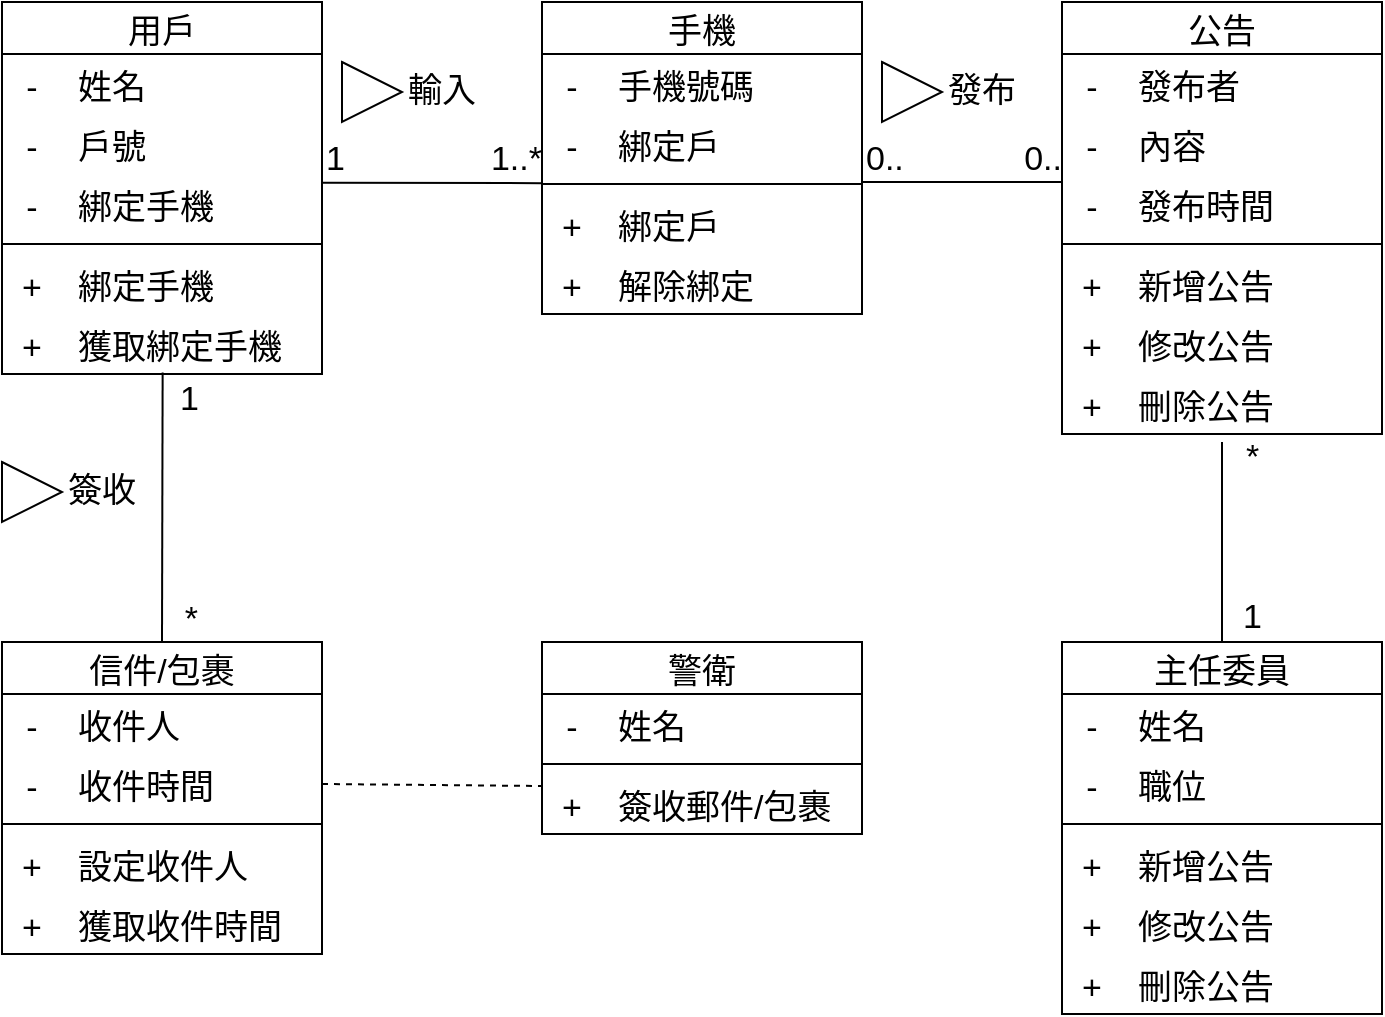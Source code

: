 <mxfile>
    <diagram id="Fy5zl0DEmOjQm2ddzAvr" name="初步類別圖">
        <mxGraphModel dx="1242" dy="563" grid="1" gridSize="10" guides="1" tooltips="1" connect="1" arrows="1" fold="1" page="1" pageScale="1" pageWidth="827" pageHeight="1169" math="0" shadow="0">
            <root>
                <mxCell id="0"/>
                <mxCell id="1" parent="0"/>
                <mxCell id="2" value="用戶" style="swimlane;fontStyle=0;childLayout=stackLayout;horizontal=1;startSize=26;horizontalStack=0;resizeParent=1;resizeParentMax=0;resizeLast=0;collapsible=1;marginBottom=0;align=center;fontSize=17;" parent="1" vertex="1">
                    <mxGeometry x="80" y="90" width="160" height="186" as="geometry"/>
                </mxCell>
                <mxCell id="21" value="" style="shape=table;startSize=0;container=1;collapsible=1;childLayout=tableLayout;fixedRows=1;rowLines=0;fontStyle=0;align=center;resizeLast=1;strokeColor=none;fillColor=none;collapsible=0;fontSize=17;" parent="2" vertex="1">
                    <mxGeometry y="26" width="160" height="90" as="geometry"/>
                </mxCell>
                <mxCell id="22" value="" style="shape=tableRow;horizontal=0;startSize=0;swimlaneHead=0;swimlaneBody=0;fillColor=none;collapsible=0;dropTarget=0;points=[[0,0.5],[1,0.5]];portConstraint=eastwest;top=0;left=0;right=0;bottom=0;fontSize=17;" parent="21" vertex="1">
                    <mxGeometry width="160" height="30" as="geometry"/>
                </mxCell>
                <mxCell id="23" value="-" style="shape=partialRectangle;connectable=0;fillColor=none;top=0;left=0;bottom=0;right=0;fontStyle=0;overflow=hidden;fontSize=17;" parent="22" vertex="1">
                    <mxGeometry width="30" height="30" as="geometry">
                        <mxRectangle width="30" height="30" as="alternateBounds"/>
                    </mxGeometry>
                </mxCell>
                <mxCell id="24" value="姓名   " style="shape=partialRectangle;connectable=0;fillColor=none;top=0;left=0;bottom=0;right=0;align=left;spacingLeft=6;fontStyle=0;overflow=hidden;fontSize=17;" parent="22" vertex="1">
                    <mxGeometry x="30" width="130" height="30" as="geometry">
                        <mxRectangle width="130" height="30" as="alternateBounds"/>
                    </mxGeometry>
                </mxCell>
                <mxCell id="18" value="" style="shape=tableRow;horizontal=0;startSize=0;swimlaneHead=0;swimlaneBody=0;fillColor=none;collapsible=0;dropTarget=0;points=[[0,0.5],[1,0.5]];portConstraint=eastwest;top=0;left=0;right=0;bottom=0;fontSize=17;" parent="21" vertex="1">
                    <mxGeometry y="30" width="160" height="30" as="geometry"/>
                </mxCell>
                <mxCell id="19" value="-" style="shape=partialRectangle;connectable=0;fillColor=none;top=0;left=0;bottom=0;right=0;fontStyle=0;overflow=hidden;fontSize=17;" parent="18" vertex="1">
                    <mxGeometry width="30" height="30" as="geometry">
                        <mxRectangle width="30" height="30" as="alternateBounds"/>
                    </mxGeometry>
                </mxCell>
                <mxCell id="20" value="戶號" style="shape=partialRectangle;connectable=0;fillColor=none;top=0;left=0;bottom=0;right=0;align=left;spacingLeft=6;fontStyle=0;overflow=hidden;fontSize=17;" parent="18" vertex="1">
                    <mxGeometry x="30" width="130" height="30" as="geometry">
                        <mxRectangle width="130" height="30" as="alternateBounds"/>
                    </mxGeometry>
                </mxCell>
                <mxCell id="25" value="" style="shape=tableRow;horizontal=0;startSize=0;swimlaneHead=0;swimlaneBody=0;fillColor=none;collapsible=0;dropTarget=0;points=[[0,0.5],[1,0.5]];portConstraint=eastwest;top=0;left=0;right=0;bottom=0;fontSize=17;" parent="21" vertex="1">
                    <mxGeometry y="60" width="160" height="30" as="geometry"/>
                </mxCell>
                <mxCell id="26" value="-" style="shape=partialRectangle;connectable=0;fillColor=none;top=0;left=0;bottom=0;right=0;fontStyle=0;overflow=hidden;fontSize=17;" parent="25" vertex="1">
                    <mxGeometry width="30" height="30" as="geometry">
                        <mxRectangle width="30" height="30" as="alternateBounds"/>
                    </mxGeometry>
                </mxCell>
                <mxCell id="27" value="綁定手機" style="shape=partialRectangle;connectable=0;fillColor=none;top=0;left=0;bottom=0;right=0;align=left;spacingLeft=6;fontStyle=0;overflow=hidden;fontSize=17;" parent="25" vertex="1">
                    <mxGeometry x="30" width="130" height="30" as="geometry">
                        <mxRectangle width="130" height="30" as="alternateBounds"/>
                    </mxGeometry>
                </mxCell>
                <mxCell id="6" value="" style="line;strokeWidth=1;rotatable=0;dashed=0;labelPosition=right;align=left;verticalAlign=middle;spacingTop=0;spacingLeft=6;points=[];portConstraint=eastwest;fontSize=17;" parent="2" vertex="1">
                    <mxGeometry y="116" width="160" height="10" as="geometry"/>
                </mxCell>
                <mxCell id="13" value="" style="shape=table;startSize=0;container=1;collapsible=1;childLayout=tableLayout;fixedRows=1;rowLines=0;fontStyle=0;align=center;resizeLast=1;strokeColor=none;fillColor=none;collapsible=0;fontSize=17;" parent="2" vertex="1">
                    <mxGeometry y="126" width="160" height="30" as="geometry"/>
                </mxCell>
                <mxCell id="14" value="" style="shape=tableRow;horizontal=0;startSize=0;swimlaneHead=0;swimlaneBody=0;fillColor=none;collapsible=0;dropTarget=0;points=[[0,0.5],[1,0.5]];portConstraint=eastwest;top=0;left=0;right=0;bottom=0;fontSize=17;" parent="13" vertex="1">
                    <mxGeometry width="160" height="30" as="geometry"/>
                </mxCell>
                <mxCell id="15" value="+" style="shape=partialRectangle;connectable=0;fillColor=none;top=0;left=0;bottom=0;right=0;fontStyle=0;overflow=hidden;fontSize=17;" parent="14" vertex="1">
                    <mxGeometry width="30" height="30" as="geometry">
                        <mxRectangle width="30" height="30" as="alternateBounds"/>
                    </mxGeometry>
                </mxCell>
                <mxCell id="16" value="綁定手機" style="shape=partialRectangle;connectable=0;fillColor=none;top=0;left=0;bottom=0;right=0;align=left;spacingLeft=6;fontStyle=0;overflow=hidden;fontSize=17;" parent="14" vertex="1">
                    <mxGeometry x="30" width="130" height="30" as="geometry">
                        <mxRectangle width="130" height="30" as="alternateBounds"/>
                    </mxGeometry>
                </mxCell>
                <mxCell id="9" value="" style="shape=table;startSize=0;container=1;collapsible=1;childLayout=tableLayout;fixedRows=1;rowLines=0;fontStyle=0;align=center;resizeLast=1;strokeColor=none;fillColor=none;collapsible=0;fontSize=17;" parent="2" vertex="1">
                    <mxGeometry y="156" width="160" height="30" as="geometry"/>
                </mxCell>
                <mxCell id="10" value="" style="shape=tableRow;horizontal=0;startSize=0;swimlaneHead=0;swimlaneBody=0;fillColor=none;collapsible=0;dropTarget=0;points=[[0,0.5],[1,0.5]];portConstraint=eastwest;top=0;left=0;right=0;bottom=0;fontSize=17;" parent="9" vertex="1">
                    <mxGeometry width="160" height="30" as="geometry"/>
                </mxCell>
                <mxCell id="11" value="+" style="shape=partialRectangle;connectable=0;fillColor=none;top=0;left=0;bottom=0;right=0;fontStyle=0;overflow=hidden;fontSize=17;" parent="10" vertex="1">
                    <mxGeometry width="30" height="30" as="geometry">
                        <mxRectangle width="30" height="30" as="alternateBounds"/>
                    </mxGeometry>
                </mxCell>
                <mxCell id="12" value="獲取綁定手機" style="shape=partialRectangle;connectable=0;fillColor=none;top=0;left=0;bottom=0;right=0;align=left;spacingLeft=6;fontStyle=0;overflow=hidden;fontSize=17;" parent="10" vertex="1">
                    <mxGeometry x="30" width="130" height="30" as="geometry">
                        <mxRectangle width="130" height="30" as="alternateBounds"/>
                    </mxGeometry>
                </mxCell>
                <mxCell id="28" value="信件/包裹" style="swimlane;fontStyle=0;childLayout=stackLayout;horizontal=1;startSize=26;horizontalStack=0;resizeParent=1;resizeParentMax=0;resizeLast=0;collapsible=1;marginBottom=0;align=center;fontSize=17;" parent="1" vertex="1">
                    <mxGeometry x="80" y="410" width="160" height="156" as="geometry"/>
                </mxCell>
                <mxCell id="29" value="" style="shape=table;startSize=0;container=1;collapsible=1;childLayout=tableLayout;fixedRows=1;rowLines=0;fontStyle=0;align=center;resizeLast=1;strokeColor=none;fillColor=none;collapsible=0;fontSize=17;" parent="28" vertex="1">
                    <mxGeometry y="26" width="160" height="60" as="geometry"/>
                </mxCell>
                <mxCell id="30" value="" style="shape=tableRow;horizontal=0;startSize=0;swimlaneHead=0;swimlaneBody=0;fillColor=none;collapsible=0;dropTarget=0;points=[[0,0.5],[1,0.5]];portConstraint=eastwest;top=0;left=0;right=0;bottom=0;fontSize=17;" parent="29" vertex="1">
                    <mxGeometry width="160" height="30" as="geometry"/>
                </mxCell>
                <mxCell id="31" value="-" style="shape=partialRectangle;connectable=0;fillColor=none;top=0;left=0;bottom=0;right=0;fontStyle=0;overflow=hidden;fontSize=17;" parent="30" vertex="1">
                    <mxGeometry width="30" height="30" as="geometry">
                        <mxRectangle width="30" height="30" as="alternateBounds"/>
                    </mxGeometry>
                </mxCell>
                <mxCell id="32" value="收件人" style="shape=partialRectangle;connectable=0;fillColor=none;top=0;left=0;bottom=0;right=0;align=left;spacingLeft=6;fontStyle=0;overflow=hidden;fontSize=17;" parent="30" vertex="1">
                    <mxGeometry x="30" width="130" height="30" as="geometry">
                        <mxRectangle width="130" height="30" as="alternateBounds"/>
                    </mxGeometry>
                </mxCell>
                <mxCell id="33" value="" style="shape=tableRow;horizontal=0;startSize=0;swimlaneHead=0;swimlaneBody=0;fillColor=none;collapsible=0;dropTarget=0;points=[[0,0.5],[1,0.5]];portConstraint=eastwest;top=0;left=0;right=0;bottom=0;fontSize=17;" parent="29" vertex="1">
                    <mxGeometry y="30" width="160" height="30" as="geometry"/>
                </mxCell>
                <mxCell id="34" value="-" style="shape=partialRectangle;connectable=0;fillColor=none;top=0;left=0;bottom=0;right=0;fontStyle=0;overflow=hidden;fontSize=17;" parent="33" vertex="1">
                    <mxGeometry width="30" height="30" as="geometry">
                        <mxRectangle width="30" height="30" as="alternateBounds"/>
                    </mxGeometry>
                </mxCell>
                <mxCell id="35" value="收件時間" style="shape=partialRectangle;connectable=0;fillColor=none;top=0;left=0;bottom=0;right=0;align=left;spacingLeft=6;fontStyle=0;overflow=hidden;fontSize=17;" parent="33" vertex="1">
                    <mxGeometry x="30" width="130" height="30" as="geometry">
                        <mxRectangle width="130" height="30" as="alternateBounds"/>
                    </mxGeometry>
                </mxCell>
                <mxCell id="39" value="" style="line;strokeWidth=1;rotatable=0;dashed=0;labelPosition=right;align=left;verticalAlign=middle;spacingTop=0;spacingLeft=6;points=[];portConstraint=eastwest;fontSize=17;" parent="28" vertex="1">
                    <mxGeometry y="86" width="160" height="10" as="geometry"/>
                </mxCell>
                <mxCell id="40" value="" style="shape=table;startSize=0;container=1;collapsible=1;childLayout=tableLayout;fixedRows=1;rowLines=0;fontStyle=0;align=center;resizeLast=1;strokeColor=none;fillColor=none;collapsible=0;fontSize=17;" parent="28" vertex="1">
                    <mxGeometry y="96" width="160" height="30" as="geometry"/>
                </mxCell>
                <mxCell id="41" value="" style="shape=tableRow;horizontal=0;startSize=0;swimlaneHead=0;swimlaneBody=0;fillColor=none;collapsible=0;dropTarget=0;points=[[0,0.5],[1,0.5]];portConstraint=eastwest;top=0;left=0;right=0;bottom=0;fontSize=17;" parent="40" vertex="1">
                    <mxGeometry width="160" height="30" as="geometry"/>
                </mxCell>
                <mxCell id="42" value="+" style="shape=partialRectangle;connectable=0;fillColor=none;top=0;left=0;bottom=0;right=0;fontStyle=0;overflow=hidden;fontSize=17;" parent="41" vertex="1">
                    <mxGeometry width="30" height="30" as="geometry">
                        <mxRectangle width="30" height="30" as="alternateBounds"/>
                    </mxGeometry>
                </mxCell>
                <mxCell id="43" value="設定收件人" style="shape=partialRectangle;connectable=0;fillColor=none;top=0;left=0;bottom=0;right=0;align=left;spacingLeft=6;fontStyle=0;overflow=hidden;fontSize=17;" parent="41" vertex="1">
                    <mxGeometry x="30" width="130" height="30" as="geometry">
                        <mxRectangle width="130" height="30" as="alternateBounds"/>
                    </mxGeometry>
                </mxCell>
                <mxCell id="44" value="" style="shape=table;startSize=0;container=1;collapsible=1;childLayout=tableLayout;fixedRows=1;rowLines=0;fontStyle=0;align=center;resizeLast=1;strokeColor=none;fillColor=none;collapsible=0;fontSize=17;" parent="28" vertex="1">
                    <mxGeometry y="126" width="160" height="30" as="geometry"/>
                </mxCell>
                <mxCell id="45" value="" style="shape=tableRow;horizontal=0;startSize=0;swimlaneHead=0;swimlaneBody=0;fillColor=none;collapsible=0;dropTarget=0;points=[[0,0.5],[1,0.5]];portConstraint=eastwest;top=0;left=0;right=0;bottom=0;fontSize=17;" parent="44" vertex="1">
                    <mxGeometry width="160" height="30" as="geometry"/>
                </mxCell>
                <mxCell id="46" value="+" style="shape=partialRectangle;connectable=0;fillColor=none;top=0;left=0;bottom=0;right=0;fontStyle=0;overflow=hidden;fontSize=17;" parent="45" vertex="1">
                    <mxGeometry width="30" height="30" as="geometry">
                        <mxRectangle width="30" height="30" as="alternateBounds"/>
                    </mxGeometry>
                </mxCell>
                <mxCell id="47" value="獲取收件時間" style="shape=partialRectangle;connectable=0;fillColor=none;top=0;left=0;bottom=0;right=0;align=left;spacingLeft=6;fontStyle=0;overflow=hidden;fontSize=17;" parent="45" vertex="1">
                    <mxGeometry x="30" width="130" height="30" as="geometry">
                        <mxRectangle width="130" height="30" as="alternateBounds"/>
                    </mxGeometry>
                </mxCell>
                <mxCell id="49" value="" style="triangle;whiteSpace=wrap;html=1;fontSize=17;fillColor=none;" parent="1" vertex="1">
                    <mxGeometry x="80" y="320" width="30" height="30" as="geometry"/>
                </mxCell>
                <mxCell id="50" value="簽收" style="text;html=1;strokeColor=none;fillColor=none;align=center;verticalAlign=middle;whiteSpace=wrap;rounded=0;fontSize=17;" parent="1" vertex="1">
                    <mxGeometry x="100" y="320" width="60" height="30" as="geometry"/>
                </mxCell>
                <mxCell id="51" value="" style="endArrow=none;html=1;rounded=0;fontSize=17;entryX=0.5;entryY=0;entryDx=0;entryDy=0;exitX=0.502;exitY=0.973;exitDx=0;exitDy=0;exitPerimeter=0;" parent="1" source="10" target="28" edge="1">
                    <mxGeometry relative="1" as="geometry">
                        <mxPoint x="160" y="290" as="sourcePoint"/>
                        <mxPoint x="440" y="319" as="targetPoint"/>
                    </mxGeometry>
                </mxCell>
                <mxCell id="52" value="1" style="resizable=0;html=1;align=left;verticalAlign=bottom;fontSize=17;fillColor=none;" parent="51" connectable="0" vertex="1">
                    <mxGeometry x="-1" relative="1" as="geometry">
                        <mxPoint x="7" y="25" as="offset"/>
                    </mxGeometry>
                </mxCell>
                <mxCell id="53" value="*" style="resizable=0;html=1;align=right;verticalAlign=bottom;fontSize=17;fillColor=none;" parent="51" connectable="0" vertex="1">
                    <mxGeometry x="1" relative="1" as="geometry">
                        <mxPoint x="19" as="offset"/>
                    </mxGeometry>
                </mxCell>
                <mxCell id="54" value="警衛" style="swimlane;fontStyle=0;childLayout=stackLayout;horizontal=1;startSize=26;horizontalStack=0;resizeParent=1;resizeParentMax=0;resizeLast=0;collapsible=1;marginBottom=0;align=center;fontSize=17;" parent="1" vertex="1">
                    <mxGeometry x="350" y="410" width="160" height="96" as="geometry"/>
                </mxCell>
                <mxCell id="55" value="" style="shape=table;startSize=0;container=1;collapsible=1;childLayout=tableLayout;fixedRows=1;rowLines=0;fontStyle=0;align=center;resizeLast=1;strokeColor=none;fillColor=none;collapsible=0;fontSize=17;" parent="54" vertex="1">
                    <mxGeometry y="26" width="160" height="30" as="geometry"/>
                </mxCell>
                <mxCell id="56" value="" style="shape=tableRow;horizontal=0;startSize=0;swimlaneHead=0;swimlaneBody=0;fillColor=none;collapsible=0;dropTarget=0;points=[[0,0.5],[1,0.5]];portConstraint=eastwest;top=0;left=0;right=0;bottom=0;fontSize=17;" parent="55" vertex="1">
                    <mxGeometry width="160" height="30" as="geometry"/>
                </mxCell>
                <mxCell id="57" value="-" style="shape=partialRectangle;connectable=0;fillColor=none;top=0;left=0;bottom=0;right=0;fontStyle=0;overflow=hidden;fontSize=17;" parent="56" vertex="1">
                    <mxGeometry width="30" height="30" as="geometry">
                        <mxRectangle width="30" height="30" as="alternateBounds"/>
                    </mxGeometry>
                </mxCell>
                <mxCell id="58" value="姓名" style="shape=partialRectangle;connectable=0;fillColor=none;top=0;left=0;bottom=0;right=0;align=left;spacingLeft=6;fontStyle=0;overflow=hidden;fontSize=17;" parent="56" vertex="1">
                    <mxGeometry x="30" width="130" height="30" as="geometry">
                        <mxRectangle width="130" height="30" as="alternateBounds"/>
                    </mxGeometry>
                </mxCell>
                <mxCell id="62" value="" style="line;strokeWidth=1;rotatable=0;dashed=0;labelPosition=right;align=left;verticalAlign=middle;spacingTop=0;spacingLeft=6;points=[];portConstraint=eastwest;fontSize=17;" parent="54" vertex="1">
                    <mxGeometry y="56" width="160" height="10" as="geometry"/>
                </mxCell>
                <mxCell id="63" value="" style="shape=table;startSize=0;container=1;collapsible=1;childLayout=tableLayout;fixedRows=1;rowLines=0;fontStyle=0;align=center;resizeLast=1;strokeColor=none;fillColor=none;collapsible=0;fontSize=17;" parent="54" vertex="1">
                    <mxGeometry y="66" width="160" height="30" as="geometry"/>
                </mxCell>
                <mxCell id="64" value="" style="shape=tableRow;horizontal=0;startSize=0;swimlaneHead=0;swimlaneBody=0;fillColor=none;collapsible=0;dropTarget=0;points=[[0,0.5],[1,0.5]];portConstraint=eastwest;top=0;left=0;right=0;bottom=0;fontSize=17;" parent="63" vertex="1">
                    <mxGeometry width="160" height="30" as="geometry"/>
                </mxCell>
                <mxCell id="65" value="+" style="shape=partialRectangle;connectable=0;fillColor=none;top=0;left=0;bottom=0;right=0;fontStyle=0;overflow=hidden;fontSize=17;" parent="64" vertex="1">
                    <mxGeometry width="30" height="30" as="geometry">
                        <mxRectangle width="30" height="30" as="alternateBounds"/>
                    </mxGeometry>
                </mxCell>
                <mxCell id="66" value="簽收郵件/包裹" style="shape=partialRectangle;connectable=0;fillColor=none;top=0;left=0;bottom=0;right=0;align=left;spacingLeft=6;fontStyle=0;overflow=hidden;fontSize=17;" parent="64" vertex="1">
                    <mxGeometry x="30" width="130" height="30" as="geometry">
                        <mxRectangle width="130" height="30" as="alternateBounds"/>
                    </mxGeometry>
                </mxCell>
                <mxCell id="71" value="" style="endArrow=none;html=1;rounded=0;dashed=1;fontSize=17;entryX=0;entryY=0.75;entryDx=0;entryDy=0;exitX=1;exitY=0.5;exitDx=0;exitDy=0;" parent="1" source="33" target="54" edge="1">
                    <mxGeometry relative="1" as="geometry">
                        <mxPoint x="240" y="480" as="sourcePoint"/>
                        <mxPoint x="400" y="480" as="targetPoint"/>
                    </mxGeometry>
                </mxCell>
                <mxCell id="73" value="手機" style="swimlane;fontStyle=0;childLayout=stackLayout;horizontal=1;startSize=26;horizontalStack=0;resizeParent=1;resizeParentMax=0;resizeLast=0;collapsible=1;marginBottom=0;align=center;fontSize=17;" parent="1" vertex="1">
                    <mxGeometry x="350" y="90" width="160" height="156" as="geometry"/>
                </mxCell>
                <mxCell id="74" value="" style="shape=table;startSize=0;container=1;collapsible=1;childLayout=tableLayout;fixedRows=1;rowLines=0;fontStyle=0;align=center;resizeLast=1;strokeColor=none;fillColor=none;collapsible=0;fontSize=17;" parent="73" vertex="1">
                    <mxGeometry y="26" width="160" height="60" as="geometry"/>
                </mxCell>
                <mxCell id="75" value="" style="shape=tableRow;horizontal=0;startSize=0;swimlaneHead=0;swimlaneBody=0;fillColor=none;collapsible=0;dropTarget=0;points=[[0,0.5],[1,0.5]];portConstraint=eastwest;top=0;left=0;right=0;bottom=0;fontSize=17;" parent="74" vertex="1">
                    <mxGeometry width="160" height="30" as="geometry"/>
                </mxCell>
                <mxCell id="76" value="-" style="shape=partialRectangle;connectable=0;fillColor=none;top=0;left=0;bottom=0;right=0;fontStyle=0;overflow=hidden;fontSize=17;" parent="75" vertex="1">
                    <mxGeometry width="30" height="30" as="geometry">
                        <mxRectangle width="30" height="30" as="alternateBounds"/>
                    </mxGeometry>
                </mxCell>
                <mxCell id="77" value="手機號碼" style="shape=partialRectangle;connectable=0;fillColor=none;top=0;left=0;bottom=0;right=0;align=left;spacingLeft=6;fontStyle=0;overflow=hidden;fontSize=17;" parent="75" vertex="1">
                    <mxGeometry x="30" width="130" height="30" as="geometry">
                        <mxRectangle width="130" height="30" as="alternateBounds"/>
                    </mxGeometry>
                </mxCell>
                <mxCell id="78" value="" style="shape=tableRow;horizontal=0;startSize=0;swimlaneHead=0;swimlaneBody=0;fillColor=none;collapsible=0;dropTarget=0;points=[[0,0.5],[1,0.5]];portConstraint=eastwest;top=0;left=0;right=0;bottom=0;fontSize=17;" parent="74" vertex="1">
                    <mxGeometry y="30" width="160" height="30" as="geometry"/>
                </mxCell>
                <mxCell id="79" value="-" style="shape=partialRectangle;connectable=0;fillColor=none;top=0;left=0;bottom=0;right=0;fontStyle=0;overflow=hidden;fontSize=17;" parent="78" vertex="1">
                    <mxGeometry width="30" height="30" as="geometry">
                        <mxRectangle width="30" height="30" as="alternateBounds"/>
                    </mxGeometry>
                </mxCell>
                <mxCell id="80" value="綁定戶" style="shape=partialRectangle;connectable=0;fillColor=none;top=0;left=0;bottom=0;right=0;align=left;spacingLeft=6;fontStyle=0;overflow=hidden;fontSize=17;" parent="78" vertex="1">
                    <mxGeometry x="30" width="130" height="30" as="geometry">
                        <mxRectangle width="130" height="30" as="alternateBounds"/>
                    </mxGeometry>
                </mxCell>
                <mxCell id="81" value="" style="line;strokeWidth=1;rotatable=0;dashed=0;labelPosition=right;align=left;verticalAlign=middle;spacingTop=0;spacingLeft=6;points=[];portConstraint=eastwest;fontSize=17;" parent="73" vertex="1">
                    <mxGeometry y="86" width="160" height="10" as="geometry"/>
                </mxCell>
                <mxCell id="82" value="" style="shape=table;startSize=0;container=1;collapsible=1;childLayout=tableLayout;fixedRows=1;rowLines=0;fontStyle=0;align=center;resizeLast=1;strokeColor=none;fillColor=none;collapsible=0;fontSize=17;" parent="73" vertex="1">
                    <mxGeometry y="96" width="160" height="30" as="geometry"/>
                </mxCell>
                <mxCell id="83" value="" style="shape=tableRow;horizontal=0;startSize=0;swimlaneHead=0;swimlaneBody=0;fillColor=none;collapsible=0;dropTarget=0;points=[[0,0.5],[1,0.5]];portConstraint=eastwest;top=0;left=0;right=0;bottom=0;fontSize=17;" parent="82" vertex="1">
                    <mxGeometry width="160" height="30" as="geometry"/>
                </mxCell>
                <mxCell id="84" value="+" style="shape=partialRectangle;connectable=0;fillColor=none;top=0;left=0;bottom=0;right=0;fontStyle=0;overflow=hidden;fontSize=17;" parent="83" vertex="1">
                    <mxGeometry width="30" height="30" as="geometry">
                        <mxRectangle width="30" height="30" as="alternateBounds"/>
                    </mxGeometry>
                </mxCell>
                <mxCell id="85" value="綁定戶" style="shape=partialRectangle;connectable=0;fillColor=none;top=0;left=0;bottom=0;right=0;align=left;spacingLeft=6;fontStyle=0;overflow=hidden;fontSize=17;" parent="83" vertex="1">
                    <mxGeometry x="30" width="130" height="30" as="geometry">
                        <mxRectangle width="130" height="30" as="alternateBounds"/>
                    </mxGeometry>
                </mxCell>
                <mxCell id="86" value="" style="shape=table;startSize=0;container=1;collapsible=1;childLayout=tableLayout;fixedRows=1;rowLines=0;fontStyle=0;align=center;resizeLast=1;strokeColor=none;fillColor=none;collapsible=0;fontSize=17;" parent="73" vertex="1">
                    <mxGeometry y="126" width="160" height="30" as="geometry"/>
                </mxCell>
                <mxCell id="87" value="" style="shape=tableRow;horizontal=0;startSize=0;swimlaneHead=0;swimlaneBody=0;fillColor=none;collapsible=0;dropTarget=0;points=[[0,0.5],[1,0.5]];portConstraint=eastwest;top=0;left=0;right=0;bottom=0;fontSize=17;" parent="86" vertex="1">
                    <mxGeometry width="160" height="30" as="geometry"/>
                </mxCell>
                <mxCell id="88" value="+" style="shape=partialRectangle;connectable=0;fillColor=none;top=0;left=0;bottom=0;right=0;fontStyle=0;overflow=hidden;fontSize=17;" parent="87" vertex="1">
                    <mxGeometry width="30" height="30" as="geometry">
                        <mxRectangle width="30" height="30" as="alternateBounds"/>
                    </mxGeometry>
                </mxCell>
                <mxCell id="89" value="解除綁定" style="shape=partialRectangle;connectable=0;fillColor=none;top=0;left=0;bottom=0;right=0;align=left;spacingLeft=6;fontStyle=0;overflow=hidden;fontSize=17;" parent="87" vertex="1">
                    <mxGeometry x="30" width="130" height="30" as="geometry">
                        <mxRectangle width="130" height="30" as="alternateBounds"/>
                    </mxGeometry>
                </mxCell>
                <mxCell id="90" value="" style="endArrow=none;html=1;rounded=0;fontSize=17;entryX=0.002;entryY=0.459;entryDx=0;entryDy=0;entryPerimeter=0;exitX=0.998;exitY=0.145;exitDx=0;exitDy=0;exitPerimeter=0;" parent="1" source="25" target="81" edge="1">
                    <mxGeometry relative="1" as="geometry">
                        <mxPoint x="250" y="182" as="sourcePoint"/>
                        <mxPoint x="400" y="182.37" as="targetPoint"/>
                    </mxGeometry>
                </mxCell>
                <mxCell id="91" value="1" style="resizable=0;html=1;align=left;verticalAlign=bottom;fontSize=17;fillColor=none;" parent="90" connectable="0" vertex="1">
                    <mxGeometry x="-1" relative="1" as="geometry"/>
                </mxCell>
                <mxCell id="92" value="1..*" style="resizable=0;html=1;align=right;verticalAlign=bottom;fontSize=17;fillColor=none;" parent="90" connectable="0" vertex="1">
                    <mxGeometry x="1" relative="1" as="geometry"/>
                </mxCell>
                <mxCell id="93" value="" style="triangle;whiteSpace=wrap;html=1;fontSize=17;fillColor=none;" parent="1" vertex="1">
                    <mxGeometry x="250" y="120" width="30" height="30" as="geometry"/>
                </mxCell>
                <mxCell id="94" value="輸入" style="text;html=1;strokeColor=none;fillColor=none;align=center;verticalAlign=middle;whiteSpace=wrap;rounded=0;fontSize=17;" parent="1" vertex="1">
                    <mxGeometry x="270" y="120" width="60" height="30" as="geometry"/>
                </mxCell>
                <mxCell id="95" value="公告" style="swimlane;fontStyle=0;childLayout=stackLayout;horizontal=1;startSize=26;horizontalStack=0;resizeParent=1;resizeParentMax=0;resizeLast=0;collapsible=1;marginBottom=0;align=center;fontSize=17;" parent="1" vertex="1">
                    <mxGeometry x="610" y="90" width="160" height="216" as="geometry"/>
                </mxCell>
                <mxCell id="96" value="" style="shape=table;startSize=0;container=1;collapsible=1;childLayout=tableLayout;fixedRows=1;rowLines=0;fontStyle=0;align=center;resizeLast=1;strokeColor=none;fillColor=none;collapsible=0;fontSize=17;" parent="95" vertex="1">
                    <mxGeometry y="26" width="160" height="90" as="geometry"/>
                </mxCell>
                <mxCell id="97" value="" style="shape=tableRow;horizontal=0;startSize=0;swimlaneHead=0;swimlaneBody=0;fillColor=none;collapsible=0;dropTarget=0;points=[[0,0.5],[1,0.5]];portConstraint=eastwest;top=0;left=0;right=0;bottom=0;fontSize=17;" parent="96" vertex="1">
                    <mxGeometry width="160" height="30" as="geometry"/>
                </mxCell>
                <mxCell id="98" value="-" style="shape=partialRectangle;connectable=0;fillColor=none;top=0;left=0;bottom=0;right=0;fontStyle=0;overflow=hidden;fontSize=17;" parent="97" vertex="1">
                    <mxGeometry width="30" height="30" as="geometry">
                        <mxRectangle width="30" height="30" as="alternateBounds"/>
                    </mxGeometry>
                </mxCell>
                <mxCell id="99" value="發布者" style="shape=partialRectangle;connectable=0;fillColor=none;top=0;left=0;bottom=0;right=0;align=left;spacingLeft=6;fontStyle=0;overflow=hidden;fontSize=17;" parent="97" vertex="1">
                    <mxGeometry x="30" width="130" height="30" as="geometry">
                        <mxRectangle width="130" height="30" as="alternateBounds"/>
                    </mxGeometry>
                </mxCell>
                <mxCell id="100" value="" style="shape=tableRow;horizontal=0;startSize=0;swimlaneHead=0;swimlaneBody=0;fillColor=none;collapsible=0;dropTarget=0;points=[[0,0.5],[1,0.5]];portConstraint=eastwest;top=0;left=0;right=0;bottom=0;fontSize=17;" parent="96" vertex="1">
                    <mxGeometry y="30" width="160" height="30" as="geometry"/>
                </mxCell>
                <mxCell id="101" value="-" style="shape=partialRectangle;connectable=0;fillColor=none;top=0;left=0;bottom=0;right=0;fontStyle=0;overflow=hidden;fontSize=17;" parent="100" vertex="1">
                    <mxGeometry width="30" height="30" as="geometry">
                        <mxRectangle width="30" height="30" as="alternateBounds"/>
                    </mxGeometry>
                </mxCell>
                <mxCell id="102" value="內容" style="shape=partialRectangle;connectable=0;fillColor=none;top=0;left=0;bottom=0;right=0;align=left;spacingLeft=6;fontStyle=0;overflow=hidden;fontSize=17;" parent="100" vertex="1">
                    <mxGeometry x="30" width="130" height="30" as="geometry">
                        <mxRectangle width="130" height="30" as="alternateBounds"/>
                    </mxGeometry>
                </mxCell>
                <mxCell id="112" value="" style="shape=tableRow;horizontal=0;startSize=0;swimlaneHead=0;swimlaneBody=0;fillColor=none;collapsible=0;dropTarget=0;points=[[0,0.5],[1,0.5]];portConstraint=eastwest;top=0;left=0;right=0;bottom=0;fontSize=17;" parent="96" vertex="1">
                    <mxGeometry y="60" width="160" height="30" as="geometry"/>
                </mxCell>
                <mxCell id="113" value="-" style="shape=partialRectangle;connectable=0;fillColor=none;top=0;left=0;bottom=0;right=0;fontStyle=0;overflow=hidden;fontSize=17;" parent="112" vertex="1">
                    <mxGeometry width="30" height="30" as="geometry">
                        <mxRectangle width="30" height="30" as="alternateBounds"/>
                    </mxGeometry>
                </mxCell>
                <mxCell id="114" value="發布時間" style="shape=partialRectangle;connectable=0;fillColor=none;top=0;left=0;bottom=0;right=0;align=left;spacingLeft=6;fontStyle=0;overflow=hidden;fontSize=17;" parent="112" vertex="1">
                    <mxGeometry x="30" width="130" height="30" as="geometry">
                        <mxRectangle width="130" height="30" as="alternateBounds"/>
                    </mxGeometry>
                </mxCell>
                <mxCell id="103" value="" style="line;strokeWidth=1;rotatable=0;dashed=0;labelPosition=right;align=left;verticalAlign=middle;spacingTop=0;spacingLeft=6;points=[];portConstraint=eastwest;fontSize=17;" parent="95" vertex="1">
                    <mxGeometry y="116" width="160" height="10" as="geometry"/>
                </mxCell>
                <mxCell id="104" value="" style="shape=table;startSize=0;container=1;collapsible=1;childLayout=tableLayout;fixedRows=1;rowLines=0;fontStyle=0;align=center;resizeLast=1;strokeColor=none;fillColor=none;collapsible=0;fontSize=17;" parent="95" vertex="1">
                    <mxGeometry y="126" width="160" height="30" as="geometry"/>
                </mxCell>
                <mxCell id="105" value="" style="shape=tableRow;horizontal=0;startSize=0;swimlaneHead=0;swimlaneBody=0;fillColor=none;collapsible=0;dropTarget=0;points=[[0,0.5],[1,0.5]];portConstraint=eastwest;top=0;left=0;right=0;bottom=0;fontSize=17;" parent="104" vertex="1">
                    <mxGeometry width="160" height="30" as="geometry"/>
                </mxCell>
                <mxCell id="106" value="+" style="shape=partialRectangle;connectable=0;fillColor=none;top=0;left=0;bottom=0;right=0;fontStyle=0;overflow=hidden;fontSize=17;" parent="105" vertex="1">
                    <mxGeometry width="30" height="30" as="geometry">
                        <mxRectangle width="30" height="30" as="alternateBounds"/>
                    </mxGeometry>
                </mxCell>
                <mxCell id="107" value="新增公告" style="shape=partialRectangle;connectable=0;fillColor=none;top=0;left=0;bottom=0;right=0;align=left;spacingLeft=6;fontStyle=0;overflow=hidden;fontSize=17;" parent="105" vertex="1">
                    <mxGeometry x="30" width="130" height="30" as="geometry">
                        <mxRectangle width="130" height="30" as="alternateBounds"/>
                    </mxGeometry>
                </mxCell>
                <mxCell id="108" value="" style="shape=table;startSize=0;container=1;collapsible=1;childLayout=tableLayout;fixedRows=1;rowLines=0;fontStyle=0;align=center;resizeLast=1;strokeColor=none;fillColor=none;collapsible=0;fontSize=17;" parent="95" vertex="1">
                    <mxGeometry y="156" width="160" height="60" as="geometry"/>
                </mxCell>
                <mxCell id="109" value="" style="shape=tableRow;horizontal=0;startSize=0;swimlaneHead=0;swimlaneBody=0;fillColor=none;collapsible=0;dropTarget=0;points=[[0,0.5],[1,0.5]];portConstraint=eastwest;top=0;left=0;right=0;bottom=0;fontSize=17;" parent="108" vertex="1">
                    <mxGeometry width="160" height="30" as="geometry"/>
                </mxCell>
                <mxCell id="110" value="+" style="shape=partialRectangle;connectable=0;fillColor=none;top=0;left=0;bottom=0;right=0;fontStyle=0;overflow=hidden;fontSize=17;" parent="109" vertex="1">
                    <mxGeometry width="30" height="30" as="geometry">
                        <mxRectangle width="30" height="30" as="alternateBounds"/>
                    </mxGeometry>
                </mxCell>
                <mxCell id="111" value="修改公告" style="shape=partialRectangle;connectable=0;fillColor=none;top=0;left=0;bottom=0;right=0;align=left;spacingLeft=6;fontStyle=0;overflow=hidden;fontSize=17;" parent="109" vertex="1">
                    <mxGeometry x="30" width="130" height="30" as="geometry">
                        <mxRectangle width="130" height="30" as="alternateBounds"/>
                    </mxGeometry>
                </mxCell>
                <mxCell id="115" value="" style="shape=tableRow;horizontal=0;startSize=0;swimlaneHead=0;swimlaneBody=0;fillColor=none;collapsible=0;dropTarget=0;points=[[0,0.5],[1,0.5]];portConstraint=eastwest;top=0;left=0;right=0;bottom=0;fontSize=17;" parent="108" vertex="1">
                    <mxGeometry y="30" width="160" height="30" as="geometry"/>
                </mxCell>
                <mxCell id="116" value="+" style="shape=partialRectangle;connectable=0;fillColor=none;top=0;left=0;bottom=0;right=0;fontStyle=0;overflow=hidden;fontSize=17;" parent="115" vertex="1">
                    <mxGeometry width="30" height="30" as="geometry">
                        <mxRectangle width="30" height="30" as="alternateBounds"/>
                    </mxGeometry>
                </mxCell>
                <mxCell id="117" value="刪除公告" style="shape=partialRectangle;connectable=0;fillColor=none;top=0;left=0;bottom=0;right=0;align=left;spacingLeft=6;fontStyle=0;overflow=hidden;fontSize=17;" parent="115" vertex="1">
                    <mxGeometry x="30" width="130" height="30" as="geometry">
                        <mxRectangle width="130" height="30" as="alternateBounds"/>
                    </mxGeometry>
                </mxCell>
                <mxCell id="118" value="" style="endArrow=none;html=1;rounded=0;fontSize=17;" parent="1" edge="1">
                    <mxGeometry relative="1" as="geometry">
                        <mxPoint x="510" y="180" as="sourcePoint"/>
                        <mxPoint x="610" y="180" as="targetPoint"/>
                    </mxGeometry>
                </mxCell>
                <mxCell id="119" value="0.." style="resizable=0;html=1;align=left;verticalAlign=bottom;fontSize=17;fillColor=none;" parent="118" connectable="0" vertex="1">
                    <mxGeometry x="-1" relative="1" as="geometry"/>
                </mxCell>
                <mxCell id="120" value="0.." style="resizable=0;html=1;align=right;verticalAlign=bottom;fontSize=17;fillColor=none;" parent="118" connectable="0" vertex="1">
                    <mxGeometry x="1" relative="1" as="geometry"/>
                </mxCell>
                <mxCell id="121" value="" style="triangle;whiteSpace=wrap;html=1;fontSize=17;fillColor=none;" parent="1" vertex="1">
                    <mxGeometry x="520" y="120" width="30" height="30" as="geometry"/>
                </mxCell>
                <mxCell id="122" value="發布" style="text;html=1;strokeColor=none;fillColor=none;align=center;verticalAlign=middle;whiteSpace=wrap;rounded=0;fontSize=17;" parent="1" vertex="1">
                    <mxGeometry x="540" y="120" width="60" height="30" as="geometry"/>
                </mxCell>
                <mxCell id="123" value="主任委員" style="swimlane;fontStyle=0;childLayout=stackLayout;horizontal=1;startSize=26;horizontalStack=0;resizeParent=1;resizeParentMax=0;resizeLast=0;collapsible=1;marginBottom=0;align=center;fontSize=17;" parent="1" vertex="1">
                    <mxGeometry x="610" y="410" width="160" height="186" as="geometry"/>
                </mxCell>
                <mxCell id="124" value="" style="shape=table;startSize=0;container=1;collapsible=1;childLayout=tableLayout;fixedRows=1;rowLines=0;fontStyle=0;align=center;resizeLast=1;strokeColor=none;fillColor=none;collapsible=0;fontSize=17;" parent="123" vertex="1">
                    <mxGeometry y="26" width="160" height="60" as="geometry"/>
                </mxCell>
                <mxCell id="125" value="" style="shape=tableRow;horizontal=0;startSize=0;swimlaneHead=0;swimlaneBody=0;fillColor=none;collapsible=0;dropTarget=0;points=[[0,0.5],[1,0.5]];portConstraint=eastwest;top=0;left=0;right=0;bottom=0;fontSize=17;" parent="124" vertex="1">
                    <mxGeometry width="160" height="30" as="geometry"/>
                </mxCell>
                <mxCell id="126" value="-" style="shape=partialRectangle;connectable=0;fillColor=none;top=0;left=0;bottom=0;right=0;fontStyle=0;overflow=hidden;fontSize=17;" parent="125" vertex="1">
                    <mxGeometry width="30" height="30" as="geometry">
                        <mxRectangle width="30" height="30" as="alternateBounds"/>
                    </mxGeometry>
                </mxCell>
                <mxCell id="127" value="姓名" style="shape=partialRectangle;connectable=0;fillColor=none;top=0;left=0;bottom=0;right=0;align=left;spacingLeft=6;fontStyle=0;overflow=hidden;fontSize=17;" parent="125" vertex="1">
                    <mxGeometry x="30" width="130" height="30" as="geometry">
                        <mxRectangle width="130" height="30" as="alternateBounds"/>
                    </mxGeometry>
                </mxCell>
                <mxCell id="128" value="" style="shape=tableRow;horizontal=0;startSize=0;swimlaneHead=0;swimlaneBody=0;fillColor=none;collapsible=0;dropTarget=0;points=[[0,0.5],[1,0.5]];portConstraint=eastwest;top=0;left=0;right=0;bottom=0;fontSize=17;" parent="124" vertex="1">
                    <mxGeometry y="30" width="160" height="30" as="geometry"/>
                </mxCell>
                <mxCell id="129" value="-" style="shape=partialRectangle;connectable=0;fillColor=none;top=0;left=0;bottom=0;right=0;fontStyle=0;overflow=hidden;fontSize=17;" parent="128" vertex="1">
                    <mxGeometry width="30" height="30" as="geometry">
                        <mxRectangle width="30" height="30" as="alternateBounds"/>
                    </mxGeometry>
                </mxCell>
                <mxCell id="130" value="職位" style="shape=partialRectangle;connectable=0;fillColor=none;top=0;left=0;bottom=0;right=0;align=left;spacingLeft=6;fontStyle=0;overflow=hidden;fontSize=17;" parent="128" vertex="1">
                    <mxGeometry x="30" width="130" height="30" as="geometry">
                        <mxRectangle width="130" height="30" as="alternateBounds"/>
                    </mxGeometry>
                </mxCell>
                <mxCell id="134" value="" style="line;strokeWidth=1;rotatable=0;dashed=0;labelPosition=right;align=left;verticalAlign=middle;spacingTop=0;spacingLeft=6;points=[];portConstraint=eastwest;fontSize=17;" parent="123" vertex="1">
                    <mxGeometry y="86" width="160" height="10" as="geometry"/>
                </mxCell>
                <mxCell id="135" value="" style="shape=table;startSize=0;container=1;collapsible=1;childLayout=tableLayout;fixedRows=1;rowLines=0;fontStyle=0;align=center;resizeLast=1;strokeColor=none;fillColor=none;collapsible=0;fontSize=17;" parent="123" vertex="1">
                    <mxGeometry y="96" width="160" height="30" as="geometry"/>
                </mxCell>
                <mxCell id="136" value="" style="shape=tableRow;horizontal=0;startSize=0;swimlaneHead=0;swimlaneBody=0;fillColor=none;collapsible=0;dropTarget=0;points=[[0,0.5],[1,0.5]];portConstraint=eastwest;top=0;left=0;right=0;bottom=0;fontSize=17;" parent="135" vertex="1">
                    <mxGeometry width="160" height="30" as="geometry"/>
                </mxCell>
                <mxCell id="137" value="+" style="shape=partialRectangle;connectable=0;fillColor=none;top=0;left=0;bottom=0;right=0;fontStyle=0;overflow=hidden;fontSize=17;" parent="136" vertex="1">
                    <mxGeometry width="30" height="30" as="geometry">
                        <mxRectangle width="30" height="30" as="alternateBounds"/>
                    </mxGeometry>
                </mxCell>
                <mxCell id="138" value="新增公告" style="shape=partialRectangle;connectable=0;fillColor=none;top=0;left=0;bottom=0;right=0;align=left;spacingLeft=6;fontStyle=0;overflow=hidden;fontSize=17;" parent="136" vertex="1">
                    <mxGeometry x="30" width="130" height="30" as="geometry">
                        <mxRectangle width="130" height="30" as="alternateBounds"/>
                    </mxGeometry>
                </mxCell>
                <mxCell id="139" value="" style="shape=table;startSize=0;container=1;collapsible=1;childLayout=tableLayout;fixedRows=1;rowLines=0;fontStyle=0;align=center;resizeLast=1;strokeColor=none;fillColor=none;collapsible=0;fontSize=17;" parent="123" vertex="1">
                    <mxGeometry y="126" width="160" height="60" as="geometry"/>
                </mxCell>
                <mxCell id="140" value="" style="shape=tableRow;horizontal=0;startSize=0;swimlaneHead=0;swimlaneBody=0;fillColor=none;collapsible=0;dropTarget=0;points=[[0,0.5],[1,0.5]];portConstraint=eastwest;top=0;left=0;right=0;bottom=0;fontSize=17;" parent="139" vertex="1">
                    <mxGeometry width="160" height="30" as="geometry"/>
                </mxCell>
                <mxCell id="141" value="+" style="shape=partialRectangle;connectable=0;fillColor=none;top=0;left=0;bottom=0;right=0;fontStyle=0;overflow=hidden;fontSize=17;" parent="140" vertex="1">
                    <mxGeometry width="30" height="30" as="geometry">
                        <mxRectangle width="30" height="30" as="alternateBounds"/>
                    </mxGeometry>
                </mxCell>
                <mxCell id="142" value="修改公告" style="shape=partialRectangle;connectable=0;fillColor=none;top=0;left=0;bottom=0;right=0;align=left;spacingLeft=6;fontStyle=0;overflow=hidden;fontSize=17;" parent="140" vertex="1">
                    <mxGeometry x="30" width="130" height="30" as="geometry">
                        <mxRectangle width="130" height="30" as="alternateBounds"/>
                    </mxGeometry>
                </mxCell>
                <mxCell id="143" value="" style="shape=tableRow;horizontal=0;startSize=0;swimlaneHead=0;swimlaneBody=0;fillColor=none;collapsible=0;dropTarget=0;points=[[0,0.5],[1,0.5]];portConstraint=eastwest;top=0;left=0;right=0;bottom=0;fontSize=17;" parent="139" vertex="1">
                    <mxGeometry y="30" width="160" height="30" as="geometry"/>
                </mxCell>
                <mxCell id="144" value="+" style="shape=partialRectangle;connectable=0;fillColor=none;top=0;left=0;bottom=0;right=0;fontStyle=0;overflow=hidden;fontSize=17;" parent="143" vertex="1">
                    <mxGeometry width="30" height="30" as="geometry">
                        <mxRectangle width="30" height="30" as="alternateBounds"/>
                    </mxGeometry>
                </mxCell>
                <mxCell id="145" value="刪除公告" style="shape=partialRectangle;connectable=0;fillColor=none;top=0;left=0;bottom=0;right=0;align=left;spacingLeft=6;fontStyle=0;overflow=hidden;fontSize=17;" parent="143" vertex="1">
                    <mxGeometry x="30" width="130" height="30" as="geometry">
                        <mxRectangle width="130" height="30" as="alternateBounds"/>
                    </mxGeometry>
                </mxCell>
                <mxCell id="146" value="" style="endArrow=none;html=1;rounded=0;fontSize=17;exitX=0.5;exitY=1.133;exitDx=0;exitDy=0;exitPerimeter=0;entryX=0.5;entryY=0;entryDx=0;entryDy=0;" parent="1" source="115" target="123" edge="1">
                    <mxGeometry relative="1" as="geometry">
                        <mxPoint x="610" y="360" as="sourcePoint"/>
                        <mxPoint x="770" y="360" as="targetPoint"/>
                    </mxGeometry>
                </mxCell>
                <mxCell id="147" value="*" style="resizable=0;html=1;align=left;verticalAlign=bottom;fontSize=17;fillColor=none;" parent="146" connectable="0" vertex="1">
                    <mxGeometry x="-1" relative="1" as="geometry">
                        <mxPoint x="10" y="20" as="offset"/>
                    </mxGeometry>
                </mxCell>
                <mxCell id="148" value="1" style="resizable=0;html=1;align=right;verticalAlign=bottom;fontSize=17;fillColor=none;" parent="146" connectable="0" vertex="1">
                    <mxGeometry x="1" relative="1" as="geometry">
                        <mxPoint x="20" as="offset"/>
                    </mxGeometry>
                </mxCell>
            </root>
        </mxGraphModel>
    </diagram>
    <diagram id="uzUsiJsMYKw1x6q_j4B1" name="使用案例圖1">
        <mxGraphModel dx="610" dy="388" grid="1" gridSize="10" guides="1" tooltips="1" connect="1" arrows="1" fold="1" page="1" pageScale="1" pageWidth="827" pageHeight="1169" math="0" shadow="0">
            <root>
                <mxCell id="0"/>
                <mxCell id="1" parent="0"/>
                <mxCell id="jD32nTqEhN4TDrqacilk-5" style="edgeStyle=none;html=1;exitX=0.5;exitY=0.5;exitDx=0;exitDy=0;exitPerimeter=0;dashed=1;endArrow=none;endFill=0;" edge="1" parent="1" source="jD32nTqEhN4TDrqacilk-1">
                    <mxGeometry relative="1" as="geometry">
                        <mxPoint x="195" y="320" as="targetPoint"/>
                    </mxGeometry>
                </mxCell>
                <mxCell id="jD32nTqEhN4TDrqacilk-1" value="住戶" style="shape=umlActor;verticalLabelPosition=bottom;verticalAlign=top;html=1;outlineConnect=0;" vertex="1" parent="1">
                    <mxGeometry x="180" y="50" width="30" height="60" as="geometry"/>
                </mxCell>
                <mxCell id="jD32nTqEhN4TDrqacilk-4" style="edgeStyle=none;html=1;dashed=1;endArrow=none;endFill=0;" edge="1" parent="1" source="jD32nTqEhN4TDrqacilk-2" target="jD32nTqEhN4TDrqacilk-3">
                    <mxGeometry relative="1" as="geometry"/>
                </mxCell>
                <mxCell id="jD32nTqEhN4TDrqacilk-2" value="APP" style="rounded=0;whiteSpace=wrap;html=1;" vertex="1" parent="1">
                    <mxGeometry x="420" y="50" width="120" height="60" as="geometry"/>
                </mxCell>
                <mxCell id="jD32nTqEhN4TDrqacilk-3" value="" style="html=1;points=[];perimeter=orthogonalPerimeter;fillColor=strokeColor;" vertex="1" parent="1">
                    <mxGeometry x="471" y="160" width="18" height="80" as="geometry"/>
                </mxCell>
                <mxCell id="jD32nTqEhN4TDrqacilk-6" value="" style="endArrow=classic;html=1;" edge="1" parent="1">
                    <mxGeometry width="50" height="50" relative="1" as="geometry">
                        <mxPoint x="200" y="170" as="sourcePoint"/>
                        <mxPoint x="470" y="170" as="targetPoint"/>
                    </mxGeometry>
                </mxCell>
                <mxCell id="jD32nTqEhN4TDrqacilk-7" value="&lt;span style=&quot;color: rgb(230, 237, 243); font-family: -apple-system, BlinkMacSystemFont, &amp;quot;Segoe UI&amp;quot;, &amp;quot;Noto Sans&amp;quot;, Helvetica, Arial, sans-serif, &amp;quot;Apple Color Emoji&amp;quot;, &amp;quot;Segoe UI Emoji&amp;quot;; font-style: normal; font-variant-ligatures: normal; font-variant-caps: normal; font-weight: 600; letter-spacing: normal; orphans: 2; text-align: left; text-indent: 0px; text-transform: none; widows: 2; word-spacing: 0px; -webkit-text-stroke-width: 0px; background-color: rgb(13, 17, 23); text-decoration-thickness: initial; text-decoration-style: initial; text-decoration-color: initial; float: none; display: inline !important;&quot;&gt;&lt;font style=&quot;font-size: 12px;&quot;&gt;handleMailAndPackages()&lt;/font&gt;&lt;/span&gt;" style="text;whiteSpace=wrap;html=1;" vertex="1" parent="1">
                    <mxGeometry x="200" y="139" width="220" height="40" as="geometry"/>
                </mxCell>
                <mxCell id="jD32nTqEhN4TDrqacilk-9" value="" style="endArrow=classic;html=1;" edge="1" parent="1">
                    <mxGeometry width="50" height="50" relative="1" as="geometry">
                        <mxPoint x="471" y="212" as="sourcePoint"/>
                        <mxPoint x="200" y="212" as="targetPoint"/>
                    </mxGeometry>
                </mxCell>
                <mxCell id="jD32nTqEhN4TDrqacilk-10" value="Completion notification()" style="text;whiteSpace=wrap;html=1;" vertex="1" parent="1">
                    <mxGeometry x="210" y="190" width="150" height="40" as="geometry"/>
                </mxCell>
            </root>
        </mxGraphModel>
    </diagram>
    <diagram name="使用案例圖2" id="-dAZ-XdYRhIoX3agukx2">
        <mxGraphModel dx="610" dy="388" grid="1" gridSize="10" guides="1" tooltips="1" connect="1" arrows="1" fold="1" page="1" pageScale="1" pageWidth="827" pageHeight="1169" math="0" shadow="0">
            <root>
                <mxCell id="CSvngCeFVov-q8sauBtK-0"/>
                <mxCell id="CSvngCeFVov-q8sauBtK-1" parent="CSvngCeFVov-q8sauBtK-0"/>
                <mxCell id="CSvngCeFVov-q8sauBtK-2" style="edgeStyle=none;html=1;exitX=0.5;exitY=0.5;exitDx=0;exitDy=0;exitPerimeter=0;dashed=1;endArrow=none;endFill=0;" edge="1" parent="CSvngCeFVov-q8sauBtK-1" source="CSvngCeFVov-q8sauBtK-3">
                    <mxGeometry relative="1" as="geometry">
                        <mxPoint x="195" y="320" as="targetPoint"/>
                    </mxGeometry>
                </mxCell>
                <mxCell id="CSvngCeFVov-q8sauBtK-3" value="大樓主任委員" style="shape=umlActor;verticalLabelPosition=bottom;verticalAlign=top;html=1;outlineConnect=0;" vertex="1" parent="CSvngCeFVov-q8sauBtK-1">
                    <mxGeometry x="180" y="50" width="30" height="60" as="geometry"/>
                </mxCell>
                <mxCell id="CSvngCeFVov-q8sauBtK-4" style="edgeStyle=none;html=1;dashed=1;endArrow=none;endFill=0;" edge="1" parent="CSvngCeFVov-q8sauBtK-1" source="CSvngCeFVov-q8sauBtK-5" target="CSvngCeFVov-q8sauBtK-6">
                    <mxGeometry relative="1" as="geometry"/>
                </mxCell>
                <mxCell id="CSvngCeFVov-q8sauBtK-5" value="APP" style="rounded=0;whiteSpace=wrap;html=1;" vertex="1" parent="CSvngCeFVov-q8sauBtK-1">
                    <mxGeometry x="420" y="50" width="120" height="60" as="geometry"/>
                </mxCell>
                <mxCell id="CSvngCeFVov-q8sauBtK-6" value="" style="html=1;points=[];perimeter=orthogonalPerimeter;fillColor=strokeColor;" vertex="1" parent="CSvngCeFVov-q8sauBtK-1">
                    <mxGeometry x="471" y="160" width="18" height="80" as="geometry"/>
                </mxCell>
                <mxCell id="CSvngCeFVov-q8sauBtK-7" value="" style="endArrow=classic;html=1;" edge="1" parent="CSvngCeFVov-q8sauBtK-1">
                    <mxGeometry width="50" height="50" relative="1" as="geometry">
                        <mxPoint x="200" y="170" as="sourcePoint"/>
                        <mxPoint x="470" y="170" as="targetPoint"/>
                    </mxGeometry>
                </mxCell>
                <mxCell id="CSvngCeFVov-q8sauBtK-8" value="&lt;span style=&quot;color: rgb(230, 237, 243); font-family: -apple-system, BlinkMacSystemFont, &amp;quot;Segoe UI&amp;quot;, &amp;quot;Noto Sans&amp;quot;, Helvetica, Arial, sans-serif, &amp;quot;Apple Color Emoji&amp;quot;, &amp;quot;Segoe UI Emoji&amp;quot;; font-weight: 600; background-color: rgb(13, 17, 23);&quot;&gt;&lt;font style=&quot;font-size: 12px;&quot;&gt;manageCommunityNotices()&lt;/font&gt;&lt;/span&gt;" style="text;whiteSpace=wrap;html=1;" vertex="1" parent="CSvngCeFVov-q8sauBtK-1">
                    <mxGeometry x="200" y="139" width="220" height="40" as="geometry"/>
                </mxCell>
                <mxCell id="CSvngCeFVov-q8sauBtK-9" value="" style="endArrow=classic;html=1;" edge="1" parent="CSvngCeFVov-q8sauBtK-1">
                    <mxGeometry width="50" height="50" relative="1" as="geometry">
                        <mxPoint x="471" y="212" as="sourcePoint"/>
                        <mxPoint x="200" y="212" as="targetPoint"/>
                    </mxGeometry>
                </mxCell>
                <mxCell id="CSvngCeFVov-q8sauBtK-10" value="Complete publishing()" style="text;whiteSpace=wrap;html=1;" vertex="1" parent="CSvngCeFVov-q8sauBtK-1">
                    <mxGeometry x="210" y="190" width="150" height="40" as="geometry"/>
                </mxCell>
            </root>
        </mxGraphModel>
    </diagram>
    <diagram name="使用案例圖3" id="PqmTOUyg7ua9wb6oVCXV">
        <mxGraphModel dx="610" dy="388" grid="1" gridSize="10" guides="1" tooltips="1" connect="1" arrows="1" fold="1" page="1" pageScale="1" pageWidth="827" pageHeight="1169" math="0" shadow="0">
            <root>
                <mxCell id="0uC8xrHO66wjSfDJpflE-0"/>
                <mxCell id="0uC8xrHO66wjSfDJpflE-1" parent="0uC8xrHO66wjSfDJpflE-0"/>
                <mxCell id="0uC8xrHO66wjSfDJpflE-2" style="edgeStyle=none;html=1;exitX=0.5;exitY=0.5;exitDx=0;exitDy=0;exitPerimeter=0;dashed=1;endArrow=none;endFill=0;" edge="1" parent="0uC8xrHO66wjSfDJpflE-1" source="0uC8xrHO66wjSfDJpflE-3">
                    <mxGeometry relative="1" as="geometry">
                        <mxPoint x="195" y="320" as="targetPoint"/>
                    </mxGeometry>
                </mxCell>
                <mxCell id="0uC8xrHO66wjSfDJpflE-3" value="住戶" style="shape=umlActor;verticalLabelPosition=bottom;verticalAlign=top;html=1;outlineConnect=0;" vertex="1" parent="0uC8xrHO66wjSfDJpflE-1">
                    <mxGeometry x="180" y="50" width="30" height="60" as="geometry"/>
                </mxCell>
                <mxCell id="0uC8xrHO66wjSfDJpflE-4" style="edgeStyle=none;html=1;dashed=1;endArrow=none;endFill=0;" edge="1" parent="0uC8xrHO66wjSfDJpflE-1" source="0uC8xrHO66wjSfDJpflE-5" target="0uC8xrHO66wjSfDJpflE-6">
                    <mxGeometry relative="1" as="geometry"/>
                </mxCell>
                <mxCell id="0uC8xrHO66wjSfDJpflE-5" value="APP" style="rounded=0;whiteSpace=wrap;html=1;" vertex="1" parent="0uC8xrHO66wjSfDJpflE-1">
                    <mxGeometry x="420" y="50" width="120" height="60" as="geometry"/>
                </mxCell>
                <mxCell id="0uC8xrHO66wjSfDJpflE-6" value="" style="html=1;points=[];perimeter=orthogonalPerimeter;fillColor=strokeColor;" vertex="1" parent="0uC8xrHO66wjSfDJpflE-1">
                    <mxGeometry x="471" y="160" width="18" height="80" as="geometry"/>
                </mxCell>
                <mxCell id="0uC8xrHO66wjSfDJpflE-7" value="" style="endArrow=classic;html=1;" edge="1" parent="0uC8xrHO66wjSfDJpflE-1">
                    <mxGeometry width="50" height="50" relative="1" as="geometry">
                        <mxPoint x="200" y="170" as="sourcePoint"/>
                        <mxPoint x="470" y="170" as="targetPoint"/>
                    </mxGeometry>
                </mxCell>
                <mxCell id="0uC8xrHO66wjSfDJpflE-8" value="&lt;span style=&quot;color: rgb(230, 237, 243); font-family: -apple-system, BlinkMacSystemFont, &amp;quot;Segoe UI&amp;quot;, &amp;quot;Noto Sans&amp;quot;, Helvetica, Arial, sans-serif, &amp;quot;Apple Color Emoji&amp;quot;, &amp;quot;Segoe UI Emoji&amp;quot;; font-style: normal; font-variant-ligatures: normal; font-variant-caps: normal; font-weight: 600; letter-spacing: normal; orphans: 2; text-align: left; text-indent: 0px; text-transform: none; widows: 2; word-spacing: 0px; -webkit-text-stroke-width: 0px; background-color: rgb(13, 17, 23); text-decoration-thickness: initial; text-decoration-style: initial; text-decoration-color: initial; float: none; display: inline !important;&quot;&gt;&lt;font style=&quot;font-size: 12px;&quot;&gt;handleCommunityFeedback()&lt;/font&gt;&lt;/span&gt;" style="text;whiteSpace=wrap;html=1;" vertex="1" parent="0uC8xrHO66wjSfDJpflE-1">
                    <mxGeometry x="200" y="139" width="220" height="40" as="geometry"/>
                </mxCell>
                <mxCell id="0uC8xrHO66wjSfDJpflE-9" value="" style="endArrow=classic;html=1;" edge="1" parent="0uC8xrHO66wjSfDJpflE-1">
                    <mxGeometry width="50" height="50" relative="1" as="geometry">
                        <mxPoint x="471" y="212" as="sourcePoint"/>
                        <mxPoint x="200" y="212" as="targetPoint"/>
                    </mxGeometry>
                </mxCell>
                <mxCell id="0uC8xrHO66wjSfDJpflE-10" value="receive feedback()" style="text;whiteSpace=wrap;html=1;" vertex="1" parent="0uC8xrHO66wjSfDJpflE-1">
                    <mxGeometry x="210" y="190" width="150" height="40" as="geometry"/>
                </mxCell>
            </root>
        </mxGraphModel>
    </diagram>
    <diagram name="使用案例圖4" id="bGHyGeGXlIUoLxWmgE0o">
        <mxGraphModel dx="857" dy="388" grid="1" gridSize="10" guides="1" tooltips="1" connect="1" arrows="1" fold="1" page="1" pageScale="1" pageWidth="827" pageHeight="1169" math="0" shadow="0">
            <root>
                <mxCell id="w40l1uhG7EF97RbNnwLH-0"/>
                <mxCell id="w40l1uhG7EF97RbNnwLH-1" parent="w40l1uhG7EF97RbNnwLH-0"/>
                <mxCell id="w40l1uhG7EF97RbNnwLH-2" style="edgeStyle=none;html=1;exitX=0.5;exitY=0.5;exitDx=0;exitDy=0;exitPerimeter=0;dashed=1;endArrow=none;endFill=0;" edge="1" parent="w40l1uhG7EF97RbNnwLH-1" source="w40l1uhG7EF97RbNnwLH-3">
                    <mxGeometry relative="1" as="geometry">
                        <mxPoint x="195" y="320" as="targetPoint"/>
                    </mxGeometry>
                </mxCell>
                <mxCell id="w40l1uhG7EF97RbNnwLH-3" value="大樓維護人員" style="shape=umlActor;verticalLabelPosition=bottom;verticalAlign=top;html=1;outlineConnect=0;" vertex="1" parent="w40l1uhG7EF97RbNnwLH-1">
                    <mxGeometry x="180" y="50" width="30" height="60" as="geometry"/>
                </mxCell>
                <mxCell id="w40l1uhG7EF97RbNnwLH-4" style="edgeStyle=none;html=1;dashed=1;endArrow=none;endFill=0;" edge="1" parent="w40l1uhG7EF97RbNnwLH-1" source="w40l1uhG7EF97RbNnwLH-5" target="w40l1uhG7EF97RbNnwLH-6">
                    <mxGeometry relative="1" as="geometry"/>
                </mxCell>
                <mxCell id="w40l1uhG7EF97RbNnwLH-5" value="APP" style="rounded=0;whiteSpace=wrap;html=1;" vertex="1" parent="w40l1uhG7EF97RbNnwLH-1">
                    <mxGeometry x="420" y="50" width="120" height="60" as="geometry"/>
                </mxCell>
                <mxCell id="w40l1uhG7EF97RbNnwLH-6" value="" style="html=1;points=[];perimeter=orthogonalPerimeter;fillColor=strokeColor;" vertex="1" parent="w40l1uhG7EF97RbNnwLH-1">
                    <mxGeometry x="471" y="160" width="18" height="80" as="geometry"/>
                </mxCell>
                <mxCell id="w40l1uhG7EF97RbNnwLH-7" value="" style="endArrow=classic;html=1;" edge="1" parent="w40l1uhG7EF97RbNnwLH-1">
                    <mxGeometry width="50" height="50" relative="1" as="geometry">
                        <mxPoint x="200" y="170" as="sourcePoint"/>
                        <mxPoint x="470" y="170" as="targetPoint"/>
                    </mxGeometry>
                </mxCell>
                <mxCell id="w40l1uhG7EF97RbNnwLH-8" value="&lt;span style=&quot;color: rgb(230, 237, 243); font-family: -apple-system, BlinkMacSystemFont, &amp;quot;Segoe UI&amp;quot;, &amp;quot;Noto Sans&amp;quot;, Helvetica, Arial, sans-serif, &amp;quot;Apple Color Emoji&amp;quot;, &amp;quot;Segoe UI Emoji&amp;quot;; font-weight: 600; background-color: rgb(13, 17, 23);&quot;&gt;&lt;font style=&quot;font-size: 12px;&quot;&gt;maintainBuildingFacilities()&lt;/font&gt;&lt;/span&gt;" style="text;whiteSpace=wrap;html=1;" vertex="1" parent="w40l1uhG7EF97RbNnwLH-1">
                    <mxGeometry x="200" y="139" width="220" height="40" as="geometry"/>
                </mxCell>
                <mxCell id="w40l1uhG7EF97RbNnwLH-9" value="" style="endArrow=classic;html=1;" edge="1" parent="w40l1uhG7EF97RbNnwLH-1">
                    <mxGeometry width="50" height="50" relative="1" as="geometry">
                        <mxPoint x="471" y="212" as="sourcePoint"/>
                        <mxPoint x="200" y="212" as="targetPoint"/>
                    </mxGeometry>
                </mxCell>
                <mxCell id="w40l1uhG7EF97RbNnwLH-10" value="Notify residents()" style="text;whiteSpace=wrap;html=1;" vertex="1" parent="w40l1uhG7EF97RbNnwLH-1">
                    <mxGeometry x="210" y="190" width="150" height="40" as="geometry"/>
                </mxCell>
            </root>
        </mxGraphModel>
    </diagram>
    <diagram name="使用案例圖5" id="JBxIUKS4BUCyWLP97Z4l">
        <mxGraphModel dx="644" dy="563" grid="1" gridSize="10" guides="1" tooltips="1" connect="1" arrows="1" fold="1" page="1" pageScale="1" pageWidth="827" pageHeight="1169" math="0" shadow="0">
            <root>
                <mxCell id="bs2q1_wE8-g9ashs3Dvo-0"/>
                <mxCell id="bs2q1_wE8-g9ashs3Dvo-1" parent="bs2q1_wE8-g9ashs3Dvo-0"/>
                <mxCell id="bs2q1_wE8-g9ashs3Dvo-2" style="edgeStyle=none;html=1;exitX=0.5;exitY=0.5;exitDx=0;exitDy=0;exitPerimeter=0;dashed=1;endArrow=none;endFill=0;" edge="1" parent="bs2q1_wE8-g9ashs3Dvo-1" source="bs2q1_wE8-g9ashs3Dvo-3">
                    <mxGeometry relative="1" as="geometry">
                        <mxPoint x="195" y="320" as="targetPoint"/>
                    </mxGeometry>
                </mxCell>
                <mxCell id="bs2q1_wE8-g9ashs3Dvo-3" value="大樓主任委員" style="shape=umlActor;verticalLabelPosition=bottom;verticalAlign=top;html=1;outlineConnect=0;" vertex="1" parent="bs2q1_wE8-g9ashs3Dvo-1">
                    <mxGeometry x="180" y="50" width="30" height="60" as="geometry"/>
                </mxCell>
                <mxCell id="bs2q1_wE8-g9ashs3Dvo-4" style="edgeStyle=none;html=1;dashed=1;endArrow=none;endFill=0;" edge="1" parent="bs2q1_wE8-g9ashs3Dvo-1" source="bs2q1_wE8-g9ashs3Dvo-5" target="bs2q1_wE8-g9ashs3Dvo-6">
                    <mxGeometry relative="1" as="geometry"/>
                </mxCell>
                <mxCell id="bs2q1_wE8-g9ashs3Dvo-5" value="APP" style="rounded=0;whiteSpace=wrap;html=1;" vertex="1" parent="bs2q1_wE8-g9ashs3Dvo-1">
                    <mxGeometry x="420" y="50" width="120" height="60" as="geometry"/>
                </mxCell>
                <mxCell id="bs2q1_wE8-g9ashs3Dvo-6" value="" style="html=1;points=[];perimeter=orthogonalPerimeter;fillColor=strokeColor;" vertex="1" parent="bs2q1_wE8-g9ashs3Dvo-1">
                    <mxGeometry x="471" y="160" width="18" height="80" as="geometry"/>
                </mxCell>
                <mxCell id="bs2q1_wE8-g9ashs3Dvo-7" value="" style="endArrow=classic;html=1;" edge="1" parent="bs2q1_wE8-g9ashs3Dvo-1">
                    <mxGeometry width="50" height="50" relative="1" as="geometry">
                        <mxPoint x="200" y="170" as="sourcePoint"/>
                        <mxPoint x="470" y="170" as="targetPoint"/>
                    </mxGeometry>
                </mxCell>
                <mxCell id="bs2q1_wE8-g9ashs3Dvo-8" value="&lt;font face=&quot;-apple-system, BlinkMacSystemFont, Segoe UI, Noto Sans, Helvetica, Arial, sans-serif, Apple Color Emoji, Segoe UI Emoji&quot; color=&quot;#e6edf3&quot;&gt;manageCommunityEvents()&lt;/font&gt;" style="text;whiteSpace=wrap;html=1;" vertex="1" parent="bs2q1_wE8-g9ashs3Dvo-1">
                    <mxGeometry x="200" y="139" width="220" height="40" as="geometry"/>
                </mxCell>
                <mxCell id="bs2q1_wE8-g9ashs3Dvo-9" value="" style="endArrow=classic;html=1;" edge="1" parent="bs2q1_wE8-g9ashs3Dvo-1">
                    <mxGeometry width="50" height="50" relative="1" as="geometry">
                        <mxPoint x="471" y="212" as="sourcePoint"/>
                        <mxPoint x="200" y="212" as="targetPoint"/>
                    </mxGeometry>
                </mxCell>
                <mxCell id="bs2q1_wE8-g9ashs3Dvo-10" value="Release completed()" style="text;whiteSpace=wrap;html=1;" vertex="1" parent="bs2q1_wE8-g9ashs3Dvo-1">
                    <mxGeometry x="210" y="190" width="150" height="40" as="geometry"/>
                </mxCell>
            </root>
        </mxGraphModel>
    </diagram>
</mxfile>